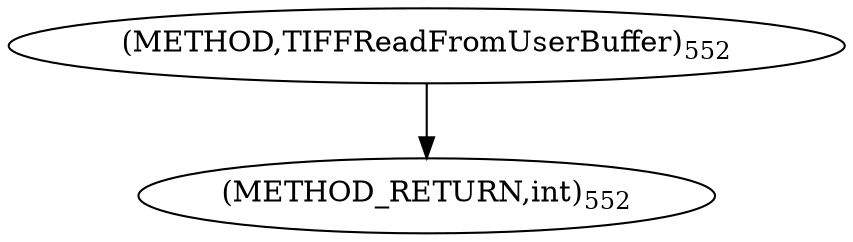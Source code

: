 digraph "TIFFReadFromUserBuffer" {  
"9159" [label = <(METHOD,TIFFReadFromUserBuffer)<SUB>552</SUB>> ]
"9166" [label = <(METHOD_RETURN,int)<SUB>552</SUB>> ]
  "9159" -> "9166" 
}
